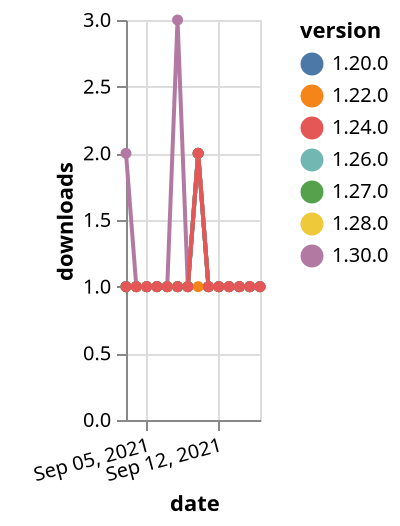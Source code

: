 {"$schema": "https://vega.github.io/schema/vega-lite/v5.json", "description": "A simple bar chart with embedded data.", "data": {"values": [{"date": "2021-09-03", "total": 177, "delta": 1, "version": "1.22.0"}, {"date": "2021-09-04", "total": 178, "delta": 1, "version": "1.22.0"}, {"date": "2021-09-05", "total": 179, "delta": 1, "version": "1.22.0"}, {"date": "2021-09-06", "total": 180, "delta": 1, "version": "1.22.0"}, {"date": "2021-09-07", "total": 181, "delta": 1, "version": "1.22.0"}, {"date": "2021-09-08", "total": 182, "delta": 1, "version": "1.22.0"}, {"date": "2021-09-09", "total": 183, "delta": 1, "version": "1.22.0"}, {"date": "2021-09-10", "total": 184, "delta": 1, "version": "1.22.0"}, {"date": "2021-09-11", "total": 185, "delta": 1, "version": "1.22.0"}, {"date": "2021-09-12", "total": 186, "delta": 1, "version": "1.22.0"}, {"date": "2021-09-13", "total": 187, "delta": 1, "version": "1.22.0"}, {"date": "2021-09-14", "total": 188, "delta": 1, "version": "1.22.0"}, {"date": "2021-09-15", "total": 189, "delta": 1, "version": "1.22.0"}, {"date": "2021-09-16", "total": 190, "delta": 1, "version": "1.22.0"}, {"date": "2021-09-03", "total": 160, "delta": 1, "version": "1.28.0"}, {"date": "2021-09-04", "total": 161, "delta": 1, "version": "1.28.0"}, {"date": "2021-09-05", "total": 162, "delta": 1, "version": "1.28.0"}, {"date": "2021-09-06", "total": 163, "delta": 1, "version": "1.28.0"}, {"date": "2021-09-07", "total": 164, "delta": 1, "version": "1.28.0"}, {"date": "2021-09-08", "total": 165, "delta": 1, "version": "1.28.0"}, {"date": "2021-09-09", "total": 166, "delta": 1, "version": "1.28.0"}, {"date": "2021-09-10", "total": 168, "delta": 2, "version": "1.28.0"}, {"date": "2021-09-11", "total": 169, "delta": 1, "version": "1.28.0"}, {"date": "2021-09-12", "total": 170, "delta": 1, "version": "1.28.0"}, {"date": "2021-09-13", "total": 171, "delta": 1, "version": "1.28.0"}, {"date": "2021-09-14", "total": 172, "delta": 1, "version": "1.28.0"}, {"date": "2021-09-15", "total": 173, "delta": 1, "version": "1.28.0"}, {"date": "2021-09-16", "total": 174, "delta": 1, "version": "1.28.0"}, {"date": "2021-09-03", "total": 147, "delta": 1, "version": "1.26.0"}, {"date": "2021-09-04", "total": 148, "delta": 1, "version": "1.26.0"}, {"date": "2021-09-05", "total": 149, "delta": 1, "version": "1.26.0"}, {"date": "2021-09-06", "total": 150, "delta": 1, "version": "1.26.0"}, {"date": "2021-09-07", "total": 151, "delta": 1, "version": "1.26.0"}, {"date": "2021-09-08", "total": 152, "delta": 1, "version": "1.26.0"}, {"date": "2021-09-09", "total": 153, "delta": 1, "version": "1.26.0"}, {"date": "2021-09-10", "total": 155, "delta": 2, "version": "1.26.0"}, {"date": "2021-09-11", "total": 156, "delta": 1, "version": "1.26.0"}, {"date": "2021-09-12", "total": 157, "delta": 1, "version": "1.26.0"}, {"date": "2021-09-13", "total": 158, "delta": 1, "version": "1.26.0"}, {"date": "2021-09-14", "total": 159, "delta": 1, "version": "1.26.0"}, {"date": "2021-09-15", "total": 160, "delta": 1, "version": "1.26.0"}, {"date": "2021-09-16", "total": 161, "delta": 1, "version": "1.26.0"}, {"date": "2021-09-03", "total": 211, "delta": 1, "version": "1.20.0"}, {"date": "2021-09-04", "total": 212, "delta": 1, "version": "1.20.0"}, {"date": "2021-09-05", "total": 213, "delta": 1, "version": "1.20.0"}, {"date": "2021-09-06", "total": 214, "delta": 1, "version": "1.20.0"}, {"date": "2021-09-07", "total": 215, "delta": 1, "version": "1.20.0"}, {"date": "2021-09-08", "total": 216, "delta": 1, "version": "1.20.0"}, {"date": "2021-09-09", "total": 217, "delta": 1, "version": "1.20.0"}, {"date": "2021-09-10", "total": 219, "delta": 2, "version": "1.20.0"}, {"date": "2021-09-11", "total": 220, "delta": 1, "version": "1.20.0"}, {"date": "2021-09-12", "total": 221, "delta": 1, "version": "1.20.0"}, {"date": "2021-09-13", "total": 222, "delta": 1, "version": "1.20.0"}, {"date": "2021-09-14", "total": 223, "delta": 1, "version": "1.20.0"}, {"date": "2021-09-15", "total": 224, "delta": 1, "version": "1.20.0"}, {"date": "2021-09-16", "total": 225, "delta": 1, "version": "1.20.0"}, {"date": "2021-09-03", "total": 125, "delta": 1, "version": "1.27.0"}, {"date": "2021-09-04", "total": 126, "delta": 1, "version": "1.27.0"}, {"date": "2021-09-05", "total": 127, "delta": 1, "version": "1.27.0"}, {"date": "2021-09-06", "total": 128, "delta": 1, "version": "1.27.0"}, {"date": "2021-09-07", "total": 129, "delta": 1, "version": "1.27.0"}, {"date": "2021-09-08", "total": 130, "delta": 1, "version": "1.27.0"}, {"date": "2021-09-09", "total": 131, "delta": 1, "version": "1.27.0"}, {"date": "2021-09-10", "total": 133, "delta": 2, "version": "1.27.0"}, {"date": "2021-09-11", "total": 134, "delta": 1, "version": "1.27.0"}, {"date": "2021-09-12", "total": 135, "delta": 1, "version": "1.27.0"}, {"date": "2021-09-13", "total": 136, "delta": 1, "version": "1.27.0"}, {"date": "2021-09-14", "total": 137, "delta": 1, "version": "1.27.0"}, {"date": "2021-09-15", "total": 138, "delta": 1, "version": "1.27.0"}, {"date": "2021-09-16", "total": 139, "delta": 1, "version": "1.27.0"}, {"date": "2021-09-03", "total": 113, "delta": 2, "version": "1.30.0"}, {"date": "2021-09-04", "total": 114, "delta": 1, "version": "1.30.0"}, {"date": "2021-09-05", "total": 115, "delta": 1, "version": "1.30.0"}, {"date": "2021-09-06", "total": 116, "delta": 1, "version": "1.30.0"}, {"date": "2021-09-07", "total": 117, "delta": 1, "version": "1.30.0"}, {"date": "2021-09-08", "total": 120, "delta": 3, "version": "1.30.0"}, {"date": "2021-09-09", "total": 121, "delta": 1, "version": "1.30.0"}, {"date": "2021-09-10", "total": 123, "delta": 2, "version": "1.30.0"}, {"date": "2021-09-11", "total": 124, "delta": 1, "version": "1.30.0"}, {"date": "2021-09-12", "total": 125, "delta": 1, "version": "1.30.0"}, {"date": "2021-09-13", "total": 126, "delta": 1, "version": "1.30.0"}, {"date": "2021-09-14", "total": 127, "delta": 1, "version": "1.30.0"}, {"date": "2021-09-15", "total": 128, "delta": 1, "version": "1.30.0"}, {"date": "2021-09-16", "total": 129, "delta": 1, "version": "1.30.0"}, {"date": "2021-09-03", "total": 167, "delta": 1, "version": "1.24.0"}, {"date": "2021-09-04", "total": 168, "delta": 1, "version": "1.24.0"}, {"date": "2021-09-05", "total": 169, "delta": 1, "version": "1.24.0"}, {"date": "2021-09-06", "total": 170, "delta": 1, "version": "1.24.0"}, {"date": "2021-09-07", "total": 171, "delta": 1, "version": "1.24.0"}, {"date": "2021-09-08", "total": 172, "delta": 1, "version": "1.24.0"}, {"date": "2021-09-09", "total": 173, "delta": 1, "version": "1.24.0"}, {"date": "2021-09-10", "total": 175, "delta": 2, "version": "1.24.0"}, {"date": "2021-09-11", "total": 176, "delta": 1, "version": "1.24.0"}, {"date": "2021-09-12", "total": 177, "delta": 1, "version": "1.24.0"}, {"date": "2021-09-13", "total": 178, "delta": 1, "version": "1.24.0"}, {"date": "2021-09-14", "total": 179, "delta": 1, "version": "1.24.0"}, {"date": "2021-09-15", "total": 180, "delta": 1, "version": "1.24.0"}, {"date": "2021-09-16", "total": 181, "delta": 1, "version": "1.24.0"}]}, "width": "container", "mark": {"type": "line", "point": {"filled": true}}, "encoding": {"x": {"field": "date", "type": "temporal", "timeUnit": "yearmonthdate", "title": "date", "axis": {"labelAngle": -15}}, "y": {"field": "delta", "type": "quantitative", "title": "downloads"}, "color": {"field": "version", "type": "nominal"}, "tooltip": {"field": "delta"}}}